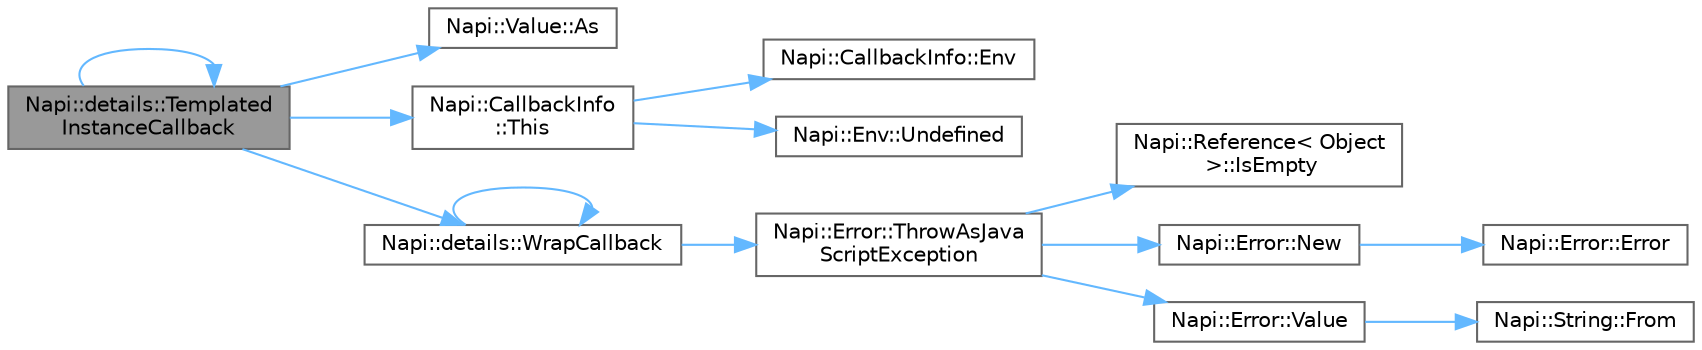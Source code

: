 digraph "Napi::details::TemplatedInstanceCallback"
{
 // LATEX_PDF_SIZE
  bgcolor="transparent";
  edge [fontname=Helvetica,fontsize=10,labelfontname=Helvetica,labelfontsize=10];
  node [fontname=Helvetica,fontsize=10,shape=box,height=0.2,width=0.4];
  rankdir="LR";
  Node1 [id="Node000001",label="Napi::details::Templated\lInstanceCallback",height=0.2,width=0.4,color="gray40", fillcolor="grey60", style="filled", fontcolor="black",tooltip=" "];
  Node1 -> Node2 [id="edge27_Node000001_Node000002",color="steelblue1",style="solid",tooltip=" "];
  Node2 [id="Node000002",label="Napi::Value::As",height=0.2,width=0.4,color="grey40", fillcolor="white", style="filled",URL="$class_napi_1_1_value.html#a9c1a9c4eca9617b0aafbe311c946982a",tooltip=" "];
  Node1 -> Node1 [id="edge28_Node000001_Node000001",color="steelblue1",style="solid",tooltip=" "];
  Node1 -> Node3 [id="edge29_Node000001_Node000003",color="steelblue1",style="solid",tooltip=" "];
  Node3 [id="Node000003",label="Napi::CallbackInfo\l::This",height=0.2,width=0.4,color="grey40", fillcolor="white", style="filled",URL="$class_napi_1_1_callback_info.html#a216112c90346f2d3701b2d8cc14591c9",tooltip=" "];
  Node3 -> Node4 [id="edge30_Node000003_Node000004",color="steelblue1",style="solid",tooltip=" "];
  Node4 [id="Node000004",label="Napi::CallbackInfo::Env",height=0.2,width=0.4,color="grey40", fillcolor="white", style="filled",URL="$class_napi_1_1_callback_info.html#af5dda76cc6b32aa6816f60437249fa5c",tooltip=" "];
  Node3 -> Node5 [id="edge31_Node000003_Node000005",color="steelblue1",style="solid",tooltip=" "];
  Node5 [id="Node000005",label="Napi::Env::Undefined",height=0.2,width=0.4,color="grey40", fillcolor="white", style="filled",URL="$class_napi_1_1_env.html#ae4a30c185fcf9957e9af84c966a31677",tooltip=" "];
  Node1 -> Node6 [id="edge32_Node000001_Node000006",color="steelblue1",style="solid",tooltip=" "];
  Node6 [id="Node000006",label="Napi::details::WrapCallback",height=0.2,width=0.4,color="grey40", fillcolor="white", style="filled",URL="$namespace_napi_1_1details.html#ad7dfc06e482555ea99ae09b2e55bc79d",tooltip=" "];
  Node6 -> Node7 [id="edge33_Node000006_Node000007",color="steelblue1",style="solid",tooltip=" "];
  Node7 [id="Node000007",label="Napi::Error::ThrowAsJava\lScriptException",height=0.2,width=0.4,color="grey40", fillcolor="white", style="filled",URL="$class_napi_1_1_error.html#af657bb938d951eccca6cf9e4983601d9",tooltip=" "];
  Node7 -> Node8 [id="edge34_Node000007_Node000008",color="steelblue1",style="solid",tooltip=" "];
  Node8 [id="Node000008",label="Napi::Reference\< Object\l \>::IsEmpty",height=0.2,width=0.4,color="grey40", fillcolor="white", style="filled",URL="$class_napi_1_1_reference.html#add921efd1d432fc4a60ec249f9fa7257",tooltip=" "];
  Node7 -> Node9 [id="edge35_Node000007_Node000009",color="steelblue1",style="solid",tooltip=" "];
  Node9 [id="Node000009",label="Napi::Error::New",height=0.2,width=0.4,color="grey40", fillcolor="white", style="filled",URL="$class_napi_1_1_error.html#a6a0571d56b4fcedf862b934a507a58ed",tooltip=" "];
  Node9 -> Node10 [id="edge36_Node000009_Node000010",color="steelblue1",style="solid",tooltip=" "];
  Node10 [id="Node000010",label="Napi::Error::Error",height=0.2,width=0.4,color="grey40", fillcolor="white", style="filled",URL="$class_napi_1_1_error.html#ac8db9066ce2adaa3b4fb27e7b48b39e6",tooltip=" "];
  Node7 -> Node11 [id="edge37_Node000007_Node000011",color="steelblue1",style="solid",tooltip=" "];
  Node11 [id="Node000011",label="Napi::Error::Value",height=0.2,width=0.4,color="grey40", fillcolor="white", style="filled",URL="$class_napi_1_1_error.html#a6c7dc04ee866899cca8bfe9bbc76bbe3",tooltip=" "];
  Node11 -> Node12 [id="edge38_Node000011_Node000012",color="steelblue1",style="solid",tooltip=" "];
  Node12 [id="Node000012",label="Napi::String::From",height=0.2,width=0.4,color="grey40", fillcolor="white", style="filled",URL="$class_napi_1_1_string.html#ab56f3fbda9f7ef894ab032ee0ea31623",tooltip=" "];
  Node6 -> Node6 [id="edge39_Node000006_Node000006",color="steelblue1",style="solid",tooltip=" "];
}
